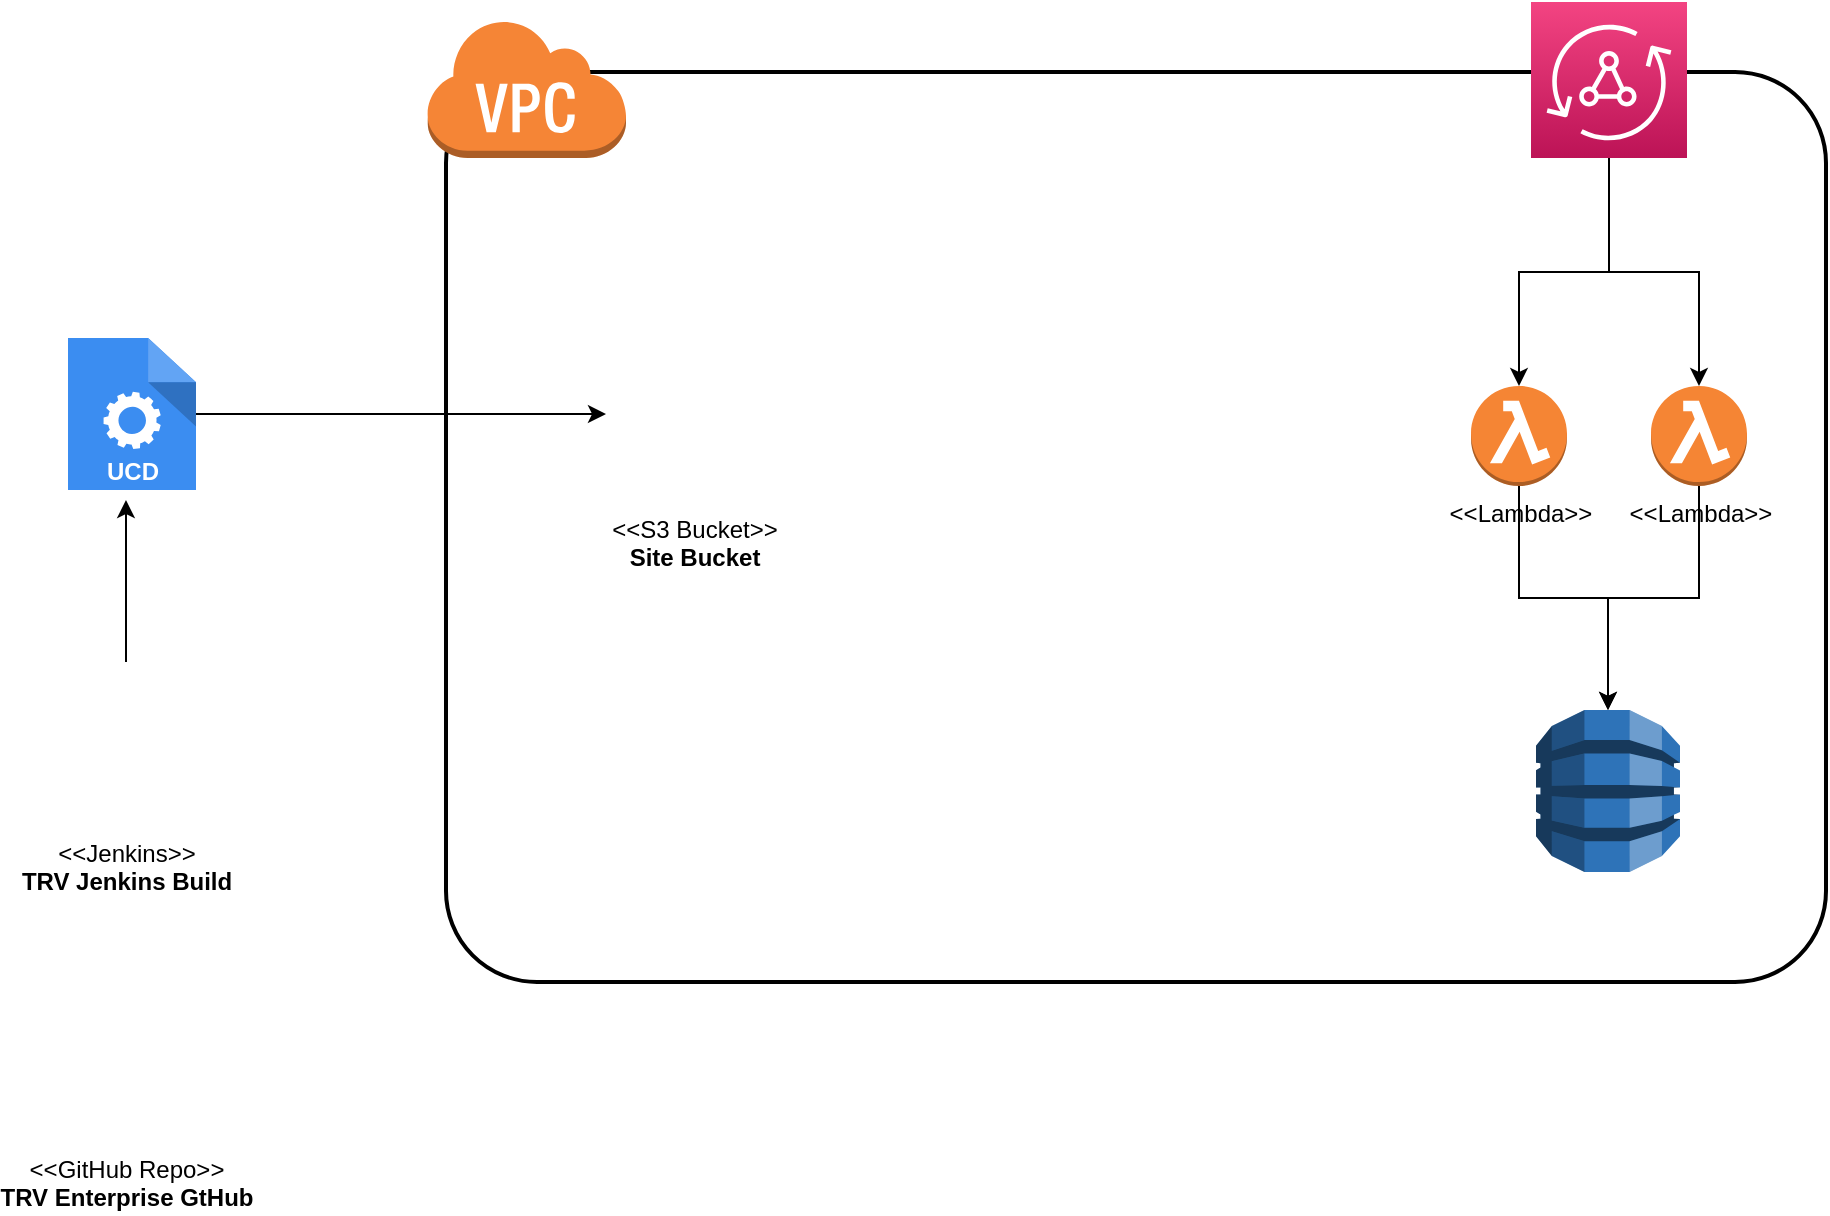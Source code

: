 <mxfile version="12.1.8" type="github" pages="1">
  <diagram id="x5b_3-YbYWvAeVyZhtYZ" name="Page-1">
    <mxGraphModel dx="1329" dy="806" grid="1" gridSize="10" guides="1" tooltips="1" connect="1" arrows="1" fold="1" page="1" pageScale="1" pageWidth="1100" pageHeight="850" math="0" shadow="0">
      <root>
        <mxCell id="0"/>
        <mxCell id="1" parent="0"/>
        <mxCell id="OW8kXWaO3b8pZu1HZWHI-2" value="" style="rounded=1;arcSize=10;dashed=0;strokeColor=#000000;fillColor=none;gradientColor=none;strokeWidth=2;" parent="1" vertex="1">
          <mxGeometry x="300" y="195" width="690" height="455" as="geometry"/>
        </mxCell>
        <mxCell id="VhqsVnI0zUZjItoEZSw--12" style="edgeStyle=orthogonalEdgeStyle;rounded=0;orthogonalLoop=1;jettySize=auto;html=1;entryX=0.5;entryY=0;entryDx=0;entryDy=0;entryPerimeter=0;fontColor=#FFFFFF;" edge="1" parent="1" source="OW8kXWaO3b8pZu1HZWHI-1" target="VhqsVnI0zUZjItoEZSw--11">
          <mxGeometry relative="1" as="geometry">
            <mxPoint x="884.5" y="310" as="sourcePoint"/>
          </mxGeometry>
        </mxCell>
        <mxCell id="VhqsVnI0zUZjItoEZSw--17" style="edgeStyle=orthogonalEdgeStyle;rounded=0;orthogonalLoop=1;jettySize=auto;html=1;fontColor=#FFFFFF;" edge="1" parent="1" source="OW8kXWaO3b8pZu1HZWHI-1" target="OW8kXWaO3b8pZu1HZWHI-5">
          <mxGeometry relative="1" as="geometry"/>
        </mxCell>
        <mxCell id="OW8kXWaO3b8pZu1HZWHI-1" value="" style="outlineConnect=0;fontColor=#232F3E;gradientColor=#F34482;gradientDirection=north;fillColor=#BC1356;strokeColor=#ffffff;dashed=0;verticalLabelPosition=bottom;verticalAlign=top;align=center;html=1;fontSize=12;fontStyle=0;aspect=fixed;shape=mxgraph.aws4.resourceIcon;resIcon=mxgraph.aws4.appsync;" parent="1" vertex="1">
          <mxGeometry x="842.5" y="160" width="78" height="78" as="geometry"/>
        </mxCell>
        <mxCell id="OW8kXWaO3b8pZu1HZWHI-3" value="" style="dashed=0;html=1;shape=mxgraph.aws3.virtual_private_cloud;fillColor=#F58536;gradientColor=none;dashed=0;" parent="1" vertex="1">
          <mxGeometry x="290" y="168" width="100" height="70" as="geometry"/>
        </mxCell>
        <mxCell id="VhqsVnI0zUZjItoEZSw--15" style="edgeStyle=orthogonalEdgeStyle;rounded=0;orthogonalLoop=1;jettySize=auto;html=1;fontColor=#FFFFFF;" edge="1" parent="1" source="OW8kXWaO3b8pZu1HZWHI-5" target="VhqsVnI0zUZjItoEZSw--9">
          <mxGeometry relative="1" as="geometry"/>
        </mxCell>
        <mxCell id="OW8kXWaO3b8pZu1HZWHI-5" value="&amp;lt;&amp;lt;Lambda&amp;gt;&amp;gt;" style="outlineConnect=0;dashed=0;verticalLabelPosition=bottom;verticalAlign=top;align=center;html=1;shape=mxgraph.aws3.lambda_function;fillColor=#F58534;gradientColor=none;" parent="1" vertex="1">
          <mxGeometry x="902.5" y="352" width="48" height="50" as="geometry"/>
        </mxCell>
        <mxCell id="VhqsVnI0zUZjItoEZSw--1" value="&amp;lt;&amp;lt;GitHub Repo&amp;gt;&amp;gt;&lt;br&gt;&lt;b&gt;TRV Enterprise GtHub&lt;/b&gt;" style="shape=image;html=1;verticalAlign=top;verticalLabelPosition=bottom;labelBackgroundColor=#ffffff;imageAspect=0;aspect=fixed;image=https://cdn3.iconfinder.com/data/icons/free-social-icons/67/github_six_black-128.png" vertex="1" parent="1">
          <mxGeometry x="90" y="630" width="100" height="100" as="geometry"/>
        </mxCell>
        <mxCell id="VhqsVnI0zUZjItoEZSw--19" style="edgeStyle=orthogonalEdgeStyle;rounded=0;orthogonalLoop=1;jettySize=auto;html=1;entryX=0.453;entryY=1.066;entryDx=0;entryDy=0;entryPerimeter=0;fontColor=#FFFFFF;" edge="1" parent="1" source="VhqsVnI0zUZjItoEZSw--2" target="VhqsVnI0zUZjItoEZSw--4">
          <mxGeometry relative="1" as="geometry"/>
        </mxCell>
        <mxCell id="VhqsVnI0zUZjItoEZSw--2" value="&amp;lt;&amp;lt;Jenkins&amp;gt;&amp;gt;&lt;br&gt;&lt;b&gt;TRV Jenkins Build&lt;/b&gt;" style="shape=image;html=1;verticalAlign=top;verticalLabelPosition=bottom;labelBackgroundColor=#ffffff;imageAspect=0;aspect=fixed;image=https://cdn4.iconfinder.com/data/icons/logos-brands-5/24/jenkins-128.png" vertex="1" parent="1">
          <mxGeometry x="99" y="490" width="82" height="82" as="geometry"/>
        </mxCell>
        <mxCell id="VhqsVnI0zUZjItoEZSw--8" style="edgeStyle=orthogonalEdgeStyle;rounded=0;orthogonalLoop=1;jettySize=auto;html=1;fontColor=#FFFFFF;" edge="1" parent="1" source="VhqsVnI0zUZjItoEZSw--4" target="VhqsVnI0zUZjItoEZSw--5">
          <mxGeometry relative="1" as="geometry"/>
        </mxCell>
        <mxCell id="VhqsVnI0zUZjItoEZSw--4" value="&lt;b&gt;UCD&lt;/b&gt;" style="html=1;aspect=fixed;strokeColor=none;shadow=0;align=center;verticalAlign=bottom;fillColor=#3B8DF1;shape=mxgraph.gcp2.process;fontColor=#FFFFFF;" vertex="1" parent="1">
          <mxGeometry x="111" y="328" width="64" height="76" as="geometry"/>
        </mxCell>
        <mxCell id="VhqsVnI0zUZjItoEZSw--5" value="&amp;lt;&amp;lt;S3 Bucket&amp;gt;&amp;gt;&lt;br&gt;&lt;b&gt;Site Bucket&lt;/b&gt;" style="shape=image;html=1;verticalAlign=top;verticalLabelPosition=bottom;labelBackgroundColor=#ffffff;imageAspect=0;aspect=fixed;image=https://cdn2.iconfinder.com/data/icons/amazon-aws-stencils/100/Storage__Content_Delivery_Amazon_S3_Bucket-128.png" vertex="1" parent="1">
          <mxGeometry x="380" y="322" width="88" height="88" as="geometry"/>
        </mxCell>
        <mxCell id="VhqsVnI0zUZjItoEZSw--9" value="" style="outlineConnect=0;dashed=0;verticalLabelPosition=bottom;verticalAlign=top;align=center;html=1;shape=mxgraph.aws3.dynamo_db;fillColor=#2E73B8;gradientColor=none;fontColor=#FFFFFF;" vertex="1" parent="1">
          <mxGeometry x="845" y="514" width="72" height="81" as="geometry"/>
        </mxCell>
        <mxCell id="VhqsVnI0zUZjItoEZSw--14" style="edgeStyle=orthogonalEdgeStyle;rounded=0;orthogonalLoop=1;jettySize=auto;html=1;entryX=0.5;entryY=0;entryDx=0;entryDy=0;entryPerimeter=0;fontColor=#FFFFFF;" edge="1" parent="1" source="VhqsVnI0zUZjItoEZSw--11" target="VhqsVnI0zUZjItoEZSw--9">
          <mxGeometry relative="1" as="geometry"/>
        </mxCell>
        <mxCell id="VhqsVnI0zUZjItoEZSw--11" value="&amp;lt;&amp;lt;Lambda&amp;gt;&amp;gt;&lt;br&gt;" style="outlineConnect=0;dashed=0;verticalLabelPosition=bottom;verticalAlign=top;align=center;html=1;shape=mxgraph.aws3.lambda_function;fillColor=#F58534;gradientColor=none;" vertex="1" parent="1">
          <mxGeometry x="812.5" y="352" width="48" height="50" as="geometry"/>
        </mxCell>
      </root>
    </mxGraphModel>
  </diagram>
</mxfile>
